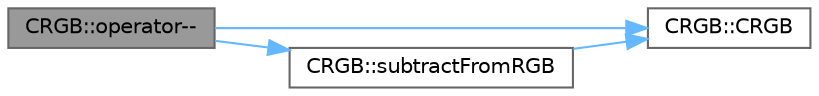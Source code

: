 digraph "CRGB::operator--"
{
 // INTERACTIVE_SVG=YES
 // LATEX_PDF_SIZE
  bgcolor="transparent";
  edge [fontname=Helvetica,fontsize=10,labelfontname=Helvetica,labelfontsize=10];
  node [fontname=Helvetica,fontsize=10,shape=box,height=0.2,width=0.4];
  rankdir="LR";
  Node1 [id="Node000001",label="CRGB::operator--",height=0.2,width=0.4,color="gray40", fillcolor="grey60", style="filled", fontcolor="black",tooltip="Subtract a constant of '1' from each channel, saturating at 0x00."];
  Node1 -> Node2 [id="edge1_Node000001_Node000002",color="steelblue1",style="solid",tooltip=" "];
  Node2 [id="Node000002",label="CRGB::CRGB",height=0.2,width=0.4,color="grey40", fillcolor="white", style="filled",URL="$d7/d82/struct_c_r_g_b_a4b0cc1cfefd9e0c66ea5c6583181df46.html#a4b0cc1cfefd9e0c66ea5c6583181df46",tooltip="Default constructor."];
  Node1 -> Node3 [id="edge2_Node000001_Node000003",color="steelblue1",style="solid",tooltip=" "];
  Node3 [id="Node000003",label="CRGB::subtractFromRGB",height=0.2,width=0.4,color="grey40", fillcolor="white", style="filled",URL="$d7/d82/struct_c_r_g_b_a1c9ff07e89f692923ed0f7bf1fb87cb7.html#a1c9ff07e89f692923ed0f7bf1fb87cb7",tooltip="Subtract a constant from each channel, saturating at 0x00."];
  Node3 -> Node2 [id="edge3_Node000003_Node000002",color="steelblue1",style="solid",tooltip=" "];
}
